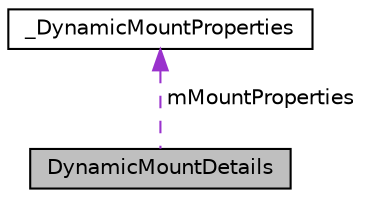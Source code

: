 digraph "DynamicMountDetails"
{
 // LATEX_PDF_SIZE
  edge [fontname="Helvetica",fontsize="10",labelfontname="Helvetica",labelfontsize="10"];
  node [fontname="Helvetica",fontsize="10",shape=record];
  Node1 [label="DynamicMountDetails",height=0.2,width=0.4,color="black", fillcolor="grey75", style="filled", fontcolor="black",tooltip="Class that represents a single mount within a container when the source exists on the host."];
  Node2 -> Node1 [dir="back",color="darkorchid3",fontsize="10",style="dashed",label=" mMountProperties" ,fontname="Helvetica"];
  Node2 [label="_DynamicMountProperties",height=0.2,width=0.4,color="black", fillcolor="white", style="filled",URL="$struct__DynamicMountProperties.html",tooltip="DynamicMountProperties struct used for Storage plugin."];
}
